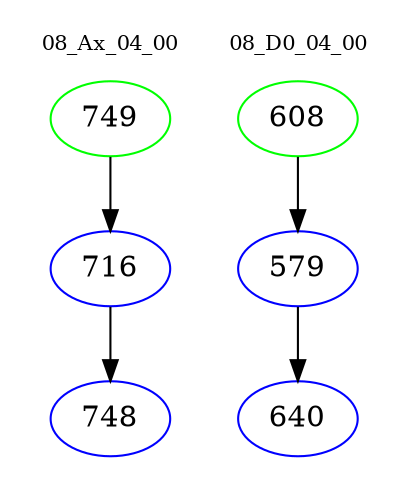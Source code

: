 digraph{
subgraph cluster_0 {
color = white
label = "08_Ax_04_00";
fontsize=10;
T0_749 [label="749", color="green"]
T0_749 -> T0_716 [color="black"]
T0_716 [label="716", color="blue"]
T0_716 -> T0_748 [color="black"]
T0_748 [label="748", color="blue"]
}
subgraph cluster_1 {
color = white
label = "08_D0_04_00";
fontsize=10;
T1_608 [label="608", color="green"]
T1_608 -> T1_579 [color="black"]
T1_579 [label="579", color="blue"]
T1_579 -> T1_640 [color="black"]
T1_640 [label="640", color="blue"]
}
}
